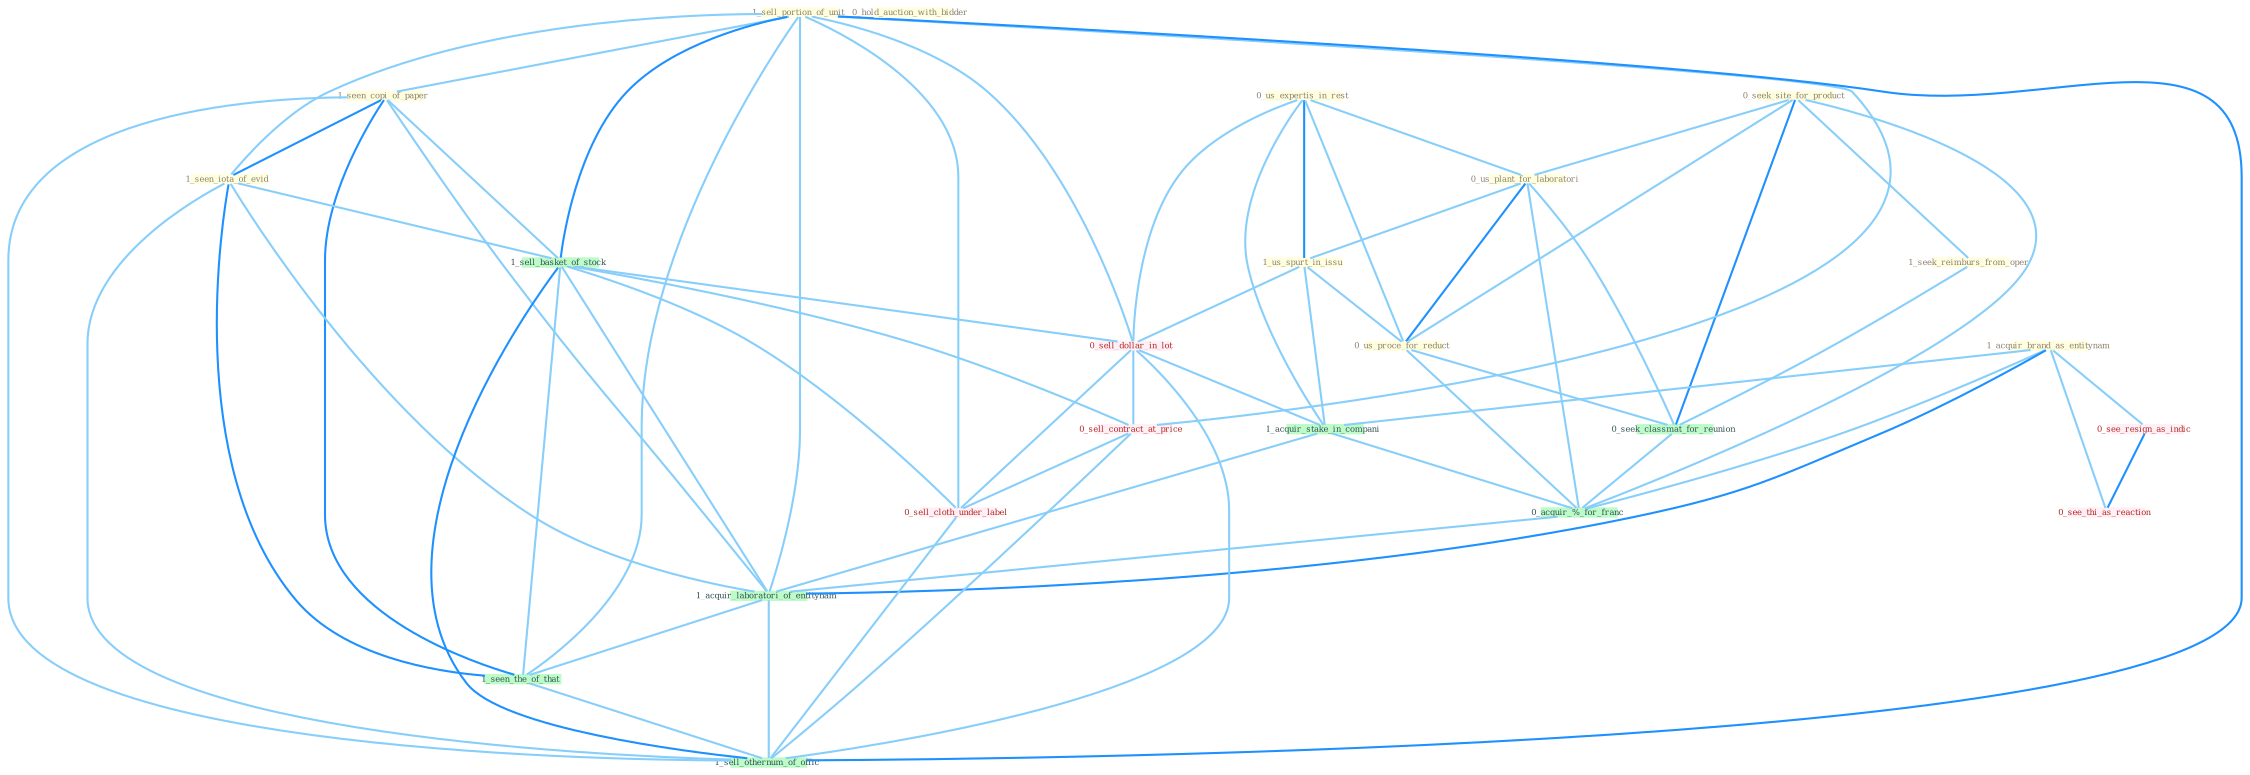 Graph G{ 
    node
    [shape=polygon,style=filled,width=.5,height=.06,color="#BDFCC9",fixedsize=true,fontsize=4,
    fontcolor="#2f4f4f"];
    {node
    [color="#ffffe0", fontcolor="#8b7d6b"] "0_seek_site_for_product " "1_sell_portion_of_unit " "0_us_expertis_in_rest " "1_seen_copi_of_paper " "0_hold_auction_with_bidder " "0_us_plant_for_laboratori " "1_acquir_brand_as_entitynam " "1_us_spurt_in_issu " "1_seen_iota_of_evid " "0_us_proce_for_reduct " "1_seek_reimburs_from_oper "}
{node [color="#fff0f5", fontcolor="#b22222"] "0_sell_dollar_in_lot " "0_see_resign_as_indic " "0_sell_contract_at_price " "0_sell_cloth_under_label " "0_see_thi_as_reaction "}
edge [color="#B0E2FF"];

	"0_seek_site_for_product " -- "0_us_plant_for_laboratori " [w="1", color="#87cefa" ];
	"0_seek_site_for_product " -- "0_us_proce_for_reduct " [w="1", color="#87cefa" ];
	"0_seek_site_for_product " -- "1_seek_reimburs_from_oper " [w="1", color="#87cefa" ];
	"0_seek_site_for_product " -- "0_seek_classmat_for_reunion " [w="2", color="#1e90ff" , len=0.8];
	"0_seek_site_for_product " -- "0_acquir_%_for_franc " [w="1", color="#87cefa" ];
	"1_sell_portion_of_unit " -- "1_seen_copi_of_paper " [w="1", color="#87cefa" ];
	"1_sell_portion_of_unit " -- "1_seen_iota_of_evid " [w="1", color="#87cefa" ];
	"1_sell_portion_of_unit " -- "1_sell_basket_of_stock " [w="2", color="#1e90ff" , len=0.8];
	"1_sell_portion_of_unit " -- "0_sell_dollar_in_lot " [w="1", color="#87cefa" ];
	"1_sell_portion_of_unit " -- "0_sell_contract_at_price " [w="1", color="#87cefa" ];
	"1_sell_portion_of_unit " -- "1_acquir_laboratori_of_entitynam " [w="1", color="#87cefa" ];
	"1_sell_portion_of_unit " -- "0_sell_cloth_under_label " [w="1", color="#87cefa" ];
	"1_sell_portion_of_unit " -- "1_seen_the_of_that " [w="1", color="#87cefa" ];
	"1_sell_portion_of_unit " -- "1_sell_othernum_of_offic " [w="2", color="#1e90ff" , len=0.8];
	"0_us_expertis_in_rest " -- "0_us_plant_for_laboratori " [w="1", color="#87cefa" ];
	"0_us_expertis_in_rest " -- "1_us_spurt_in_issu " [w="2", color="#1e90ff" , len=0.8];
	"0_us_expertis_in_rest " -- "0_us_proce_for_reduct " [w="1", color="#87cefa" ];
	"0_us_expertis_in_rest " -- "0_sell_dollar_in_lot " [w="1", color="#87cefa" ];
	"0_us_expertis_in_rest " -- "1_acquir_stake_in_compani " [w="1", color="#87cefa" ];
	"1_seen_copi_of_paper " -- "1_seen_iota_of_evid " [w="2", color="#1e90ff" , len=0.8];
	"1_seen_copi_of_paper " -- "1_sell_basket_of_stock " [w="1", color="#87cefa" ];
	"1_seen_copi_of_paper " -- "1_acquir_laboratori_of_entitynam " [w="1", color="#87cefa" ];
	"1_seen_copi_of_paper " -- "1_seen_the_of_that " [w="2", color="#1e90ff" , len=0.8];
	"1_seen_copi_of_paper " -- "1_sell_othernum_of_offic " [w="1", color="#87cefa" ];
	"0_us_plant_for_laboratori " -- "1_us_spurt_in_issu " [w="1", color="#87cefa" ];
	"0_us_plant_for_laboratori " -- "0_us_proce_for_reduct " [w="2", color="#1e90ff" , len=0.8];
	"0_us_plant_for_laboratori " -- "0_seek_classmat_for_reunion " [w="1", color="#87cefa" ];
	"0_us_plant_for_laboratori " -- "0_acquir_%_for_franc " [w="1", color="#87cefa" ];
	"1_acquir_brand_as_entitynam " -- "0_see_resign_as_indic " [w="1", color="#87cefa" ];
	"1_acquir_brand_as_entitynam " -- "1_acquir_stake_in_compani " [w="1", color="#87cefa" ];
	"1_acquir_brand_as_entitynam " -- "0_acquir_%_for_franc " [w="1", color="#87cefa" ];
	"1_acquir_brand_as_entitynam " -- "1_acquir_laboratori_of_entitynam " [w="2", color="#1e90ff" , len=0.8];
	"1_acquir_brand_as_entitynam " -- "0_see_thi_as_reaction " [w="1", color="#87cefa" ];
	"1_us_spurt_in_issu " -- "0_us_proce_for_reduct " [w="1", color="#87cefa" ];
	"1_us_spurt_in_issu " -- "0_sell_dollar_in_lot " [w="1", color="#87cefa" ];
	"1_us_spurt_in_issu " -- "1_acquir_stake_in_compani " [w="1", color="#87cefa" ];
	"1_seen_iota_of_evid " -- "1_sell_basket_of_stock " [w="1", color="#87cefa" ];
	"1_seen_iota_of_evid " -- "1_acquir_laboratori_of_entitynam " [w="1", color="#87cefa" ];
	"1_seen_iota_of_evid " -- "1_seen_the_of_that " [w="2", color="#1e90ff" , len=0.8];
	"1_seen_iota_of_evid " -- "1_sell_othernum_of_offic " [w="1", color="#87cefa" ];
	"0_us_proce_for_reduct " -- "0_seek_classmat_for_reunion " [w="1", color="#87cefa" ];
	"0_us_proce_for_reduct " -- "0_acquir_%_for_franc " [w="1", color="#87cefa" ];
	"1_seek_reimburs_from_oper " -- "0_seek_classmat_for_reunion " [w="1", color="#87cefa" ];
	"0_seek_classmat_for_reunion " -- "0_acquir_%_for_franc " [w="1", color="#87cefa" ];
	"1_sell_basket_of_stock " -- "0_sell_dollar_in_lot " [w="1", color="#87cefa" ];
	"1_sell_basket_of_stock " -- "0_sell_contract_at_price " [w="1", color="#87cefa" ];
	"1_sell_basket_of_stock " -- "1_acquir_laboratori_of_entitynam " [w="1", color="#87cefa" ];
	"1_sell_basket_of_stock " -- "0_sell_cloth_under_label " [w="1", color="#87cefa" ];
	"1_sell_basket_of_stock " -- "1_seen_the_of_that " [w="1", color="#87cefa" ];
	"1_sell_basket_of_stock " -- "1_sell_othernum_of_offic " [w="2", color="#1e90ff" , len=0.8];
	"0_sell_dollar_in_lot " -- "1_acquir_stake_in_compani " [w="1", color="#87cefa" ];
	"0_sell_dollar_in_lot " -- "0_sell_contract_at_price " [w="1", color="#87cefa" ];
	"0_sell_dollar_in_lot " -- "0_sell_cloth_under_label " [w="1", color="#87cefa" ];
	"0_sell_dollar_in_lot " -- "1_sell_othernum_of_offic " [w="1", color="#87cefa" ];
	"0_see_resign_as_indic " -- "0_see_thi_as_reaction " [w="2", color="#1e90ff" , len=0.8];
	"1_acquir_stake_in_compani " -- "0_acquir_%_for_franc " [w="1", color="#87cefa" ];
	"1_acquir_stake_in_compani " -- "1_acquir_laboratori_of_entitynam " [w="1", color="#87cefa" ];
	"0_acquir_%_for_franc " -- "1_acquir_laboratori_of_entitynam " [w="1", color="#87cefa" ];
	"0_sell_contract_at_price " -- "0_sell_cloth_under_label " [w="1", color="#87cefa" ];
	"0_sell_contract_at_price " -- "1_sell_othernum_of_offic " [w="1", color="#87cefa" ];
	"1_acquir_laboratori_of_entitynam " -- "1_seen_the_of_that " [w="1", color="#87cefa" ];
	"1_acquir_laboratori_of_entitynam " -- "1_sell_othernum_of_offic " [w="1", color="#87cefa" ];
	"0_sell_cloth_under_label " -- "1_sell_othernum_of_offic " [w="1", color="#87cefa" ];
	"1_seen_the_of_that " -- "1_sell_othernum_of_offic " [w="1", color="#87cefa" ];
}